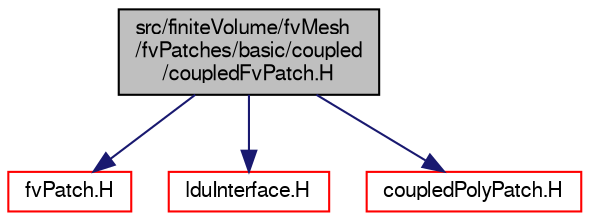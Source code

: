 digraph "src/finiteVolume/fvMesh/fvPatches/basic/coupled/coupledFvPatch.H"
{
  bgcolor="transparent";
  edge [fontname="FreeSans",fontsize="10",labelfontname="FreeSans",labelfontsize="10"];
  node [fontname="FreeSans",fontsize="10",shape=record];
  Node0 [label="src/finiteVolume/fvMesh\l/fvPatches/basic/coupled\l/coupledFvPatch.H",height=0.2,width=0.4,color="black", fillcolor="grey75", style="filled", fontcolor="black"];
  Node0 -> Node1 [color="midnightblue",fontsize="10",style="solid",fontname="FreeSans"];
  Node1 [label="fvPatch.H",height=0.2,width=0.4,color="red",URL="$a03686.html"];
  Node0 -> Node156 [color="midnightblue",fontsize="10",style="solid",fontname="FreeSans"];
  Node156 [label="lduInterface.H",height=0.2,width=0.4,color="red",URL="$a10652.html"];
  Node0 -> Node158 [color="midnightblue",fontsize="10",style="solid",fontname="FreeSans"];
  Node158 [label="coupledPolyPatch.H",height=0.2,width=0.4,color="red",URL="$a11675.html"];
}
